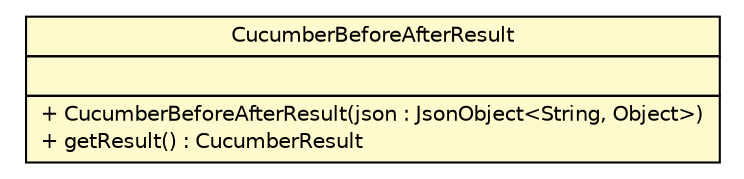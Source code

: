 #!/usr/local/bin/dot
#
# Class diagram 
# Generated by UMLGraph version R5_6 (http://www.umlgraph.org/)
#

digraph G {
	edge [fontname="Helvetica",fontsize=10,labelfontname="Helvetica",labelfontsize=10];
	node [fontname="Helvetica",fontsize=10,shape=plaintext];
	nodesep=0.25;
	ranksep=0.5;
	// com.github.mkolisnyk.cucumber.reporting.types.result.CucumberBeforeAfterResult
	c4768 [label=<<table title="com.github.mkolisnyk.cucumber.reporting.types.result.CucumberBeforeAfterResult" border="0" cellborder="1" cellspacing="0" cellpadding="2" port="p" bgcolor="lemonChiffon" href="./CucumberBeforeAfterResult.html">
		<tr><td><table border="0" cellspacing="0" cellpadding="1">
<tr><td align="center" balign="center"> CucumberBeforeAfterResult </td></tr>
		</table></td></tr>
		<tr><td><table border="0" cellspacing="0" cellpadding="1">
<tr><td align="left" balign="left">  </td></tr>
		</table></td></tr>
		<tr><td><table border="0" cellspacing="0" cellpadding="1">
<tr><td align="left" balign="left"> + CucumberBeforeAfterResult(json : JsonObject&lt;String, Object&gt;) </td></tr>
<tr><td align="left" balign="left"> + getResult() : CucumberResult </td></tr>
		</table></td></tr>
		</table>>, URL="./CucumberBeforeAfterResult.html", fontname="Helvetica", fontcolor="black", fontsize=10.0];
}

